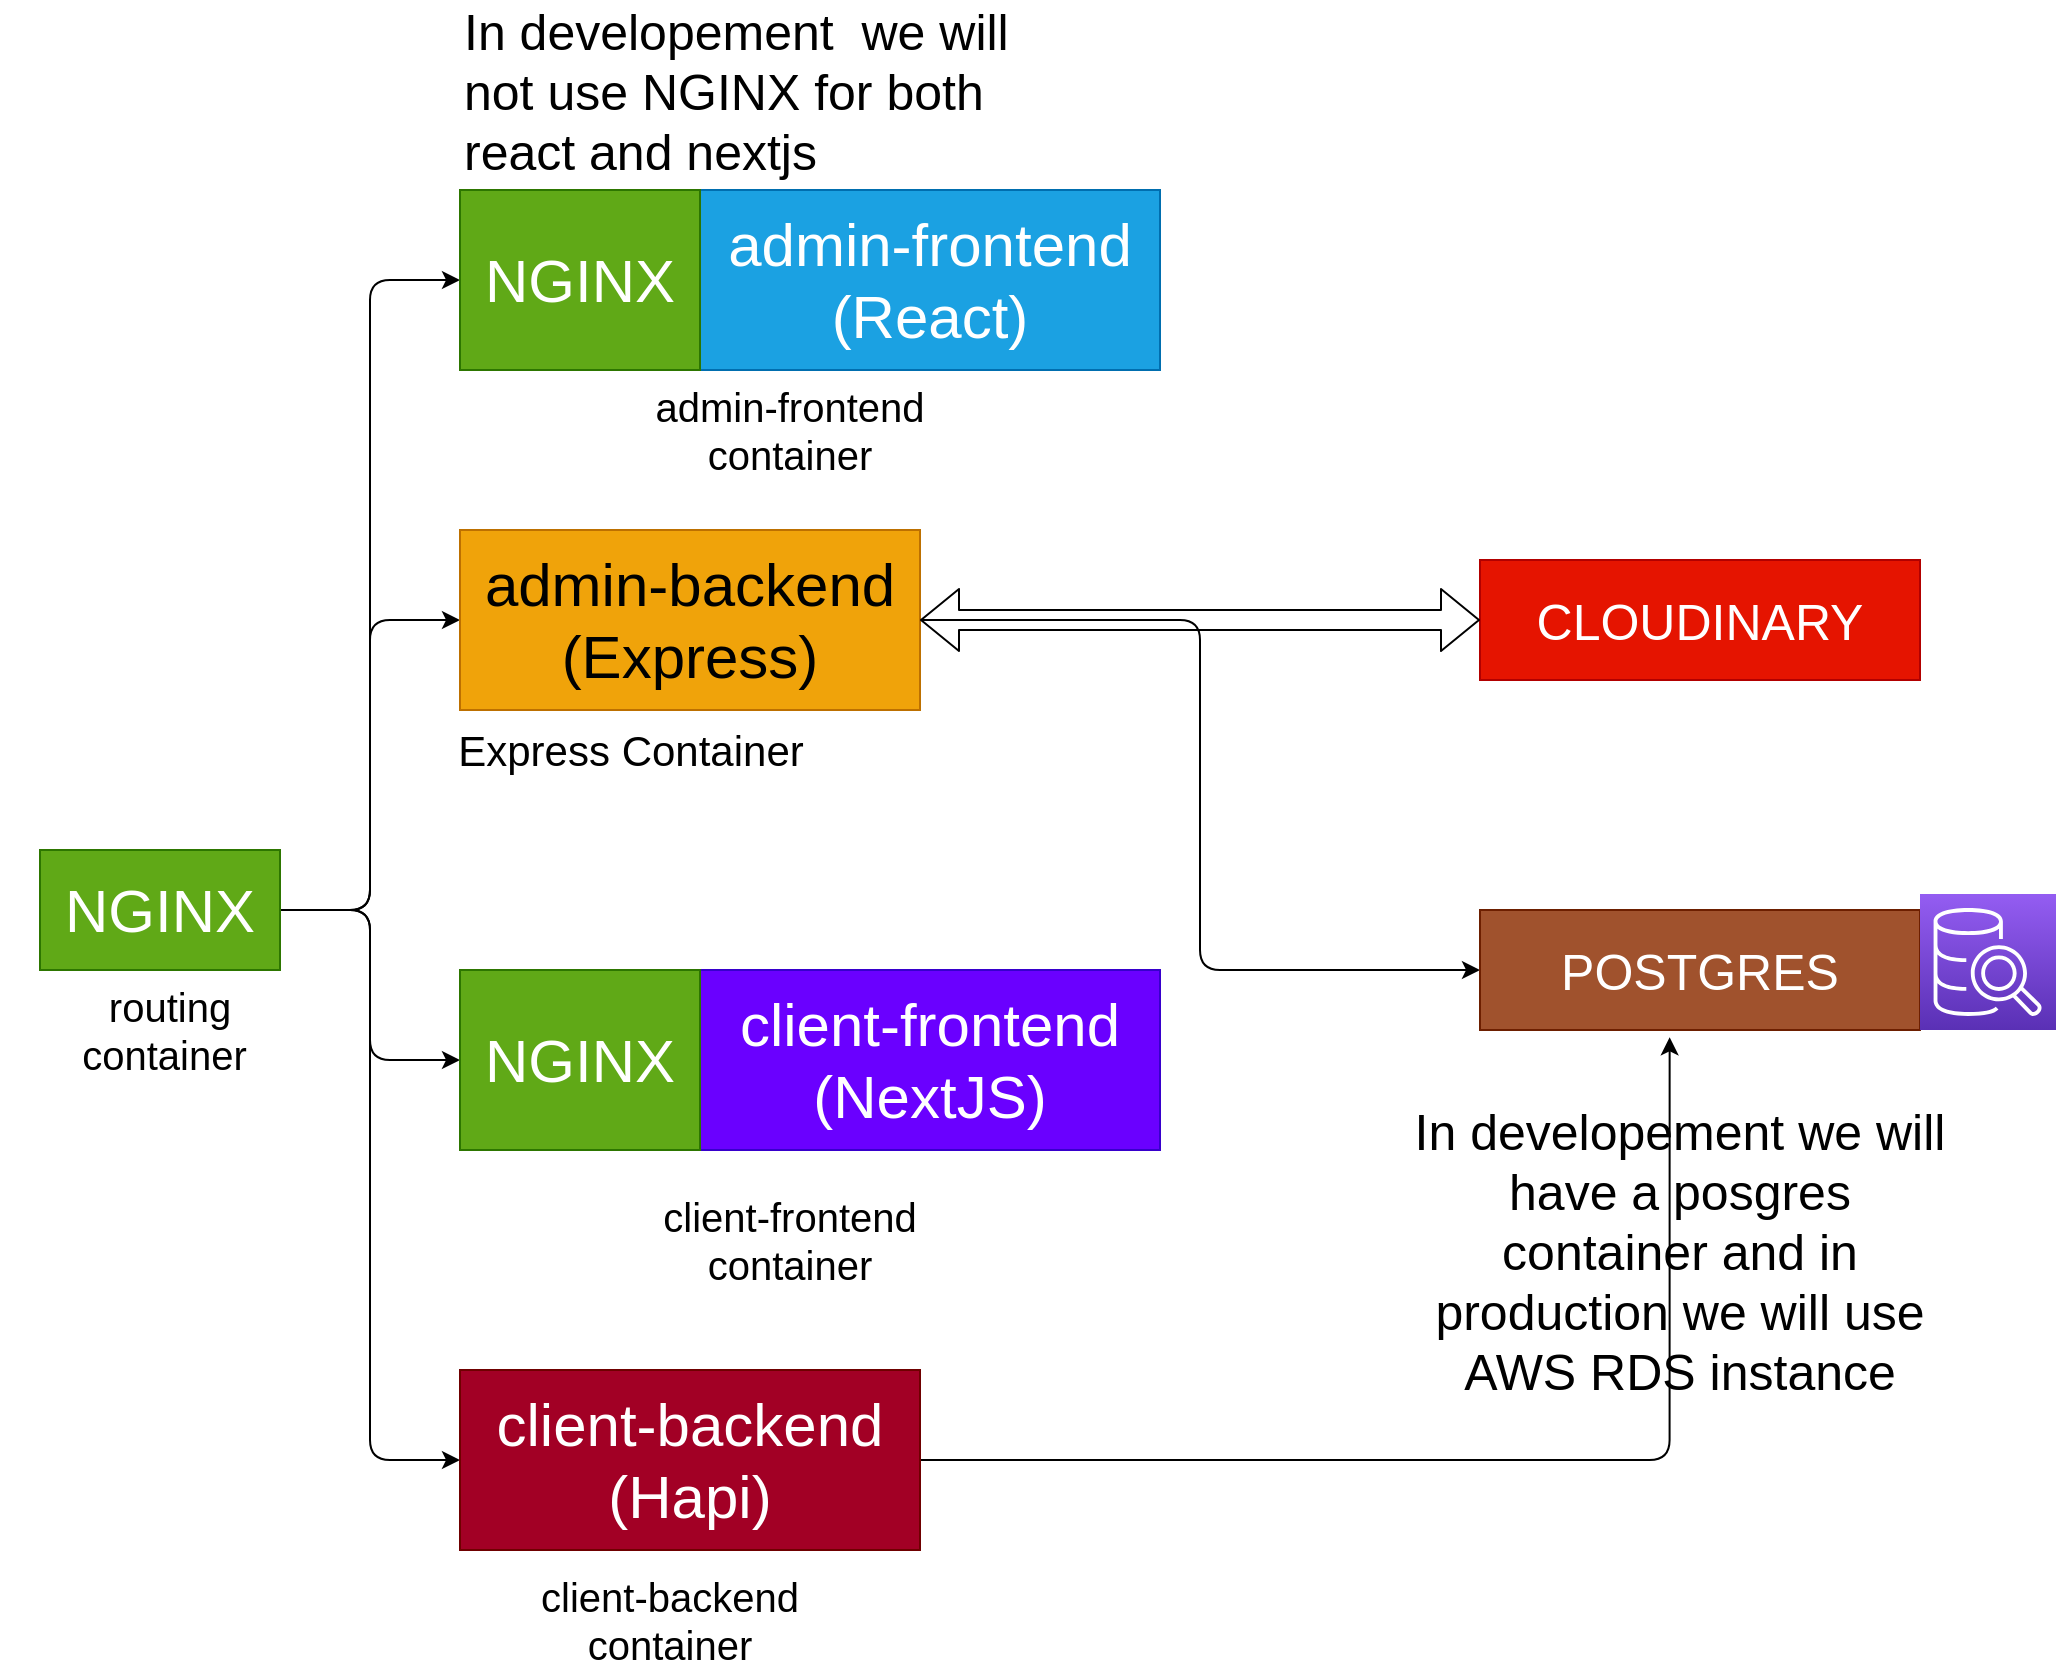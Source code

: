<mxfile>
    <diagram id="6GGwwaXmXN7I2rmmZUAq" name="App architecture">
        <mxGraphModel dx="1820" dy="1306" grid="1" gridSize="10" guides="1" tooltips="1" connect="1" arrows="1" fold="1" page="0" pageScale="1" pageWidth="827" pageHeight="1169" math="0" shadow="0">
            <root>
                <mxCell id="0"/>
                <mxCell id="1" parent="0"/>
                <mxCell id="q51EdbNp2aHsAlou9teM-16" style="edgeStyle=elbowEdgeStyle;html=1;entryX=0;entryY=0.5;entryDx=0;entryDy=0;" parent="1" source="q51EdbNp2aHsAlou9teM-2" target="q51EdbNp2aHsAlou9teM-4" edge="1">
                    <mxGeometry relative="1" as="geometry"/>
                </mxCell>
                <mxCell id="q51EdbNp2aHsAlou9teM-17" style="edgeStyle=elbowEdgeStyle;html=1;entryX=0;entryY=0.5;entryDx=0;entryDy=0;" parent="1" source="q51EdbNp2aHsAlou9teM-2" target="q51EdbNp2aHsAlou9teM-10" edge="1">
                    <mxGeometry relative="1" as="geometry"/>
                </mxCell>
                <mxCell id="q51EdbNp2aHsAlou9teM-18" style="edgeStyle=elbowEdgeStyle;html=1;entryX=0;entryY=0.5;entryDx=0;entryDy=0;" parent="1" source="q51EdbNp2aHsAlou9teM-2" target="q51EdbNp2aHsAlou9teM-8" edge="1">
                    <mxGeometry relative="1" as="geometry"/>
                </mxCell>
                <mxCell id="q51EdbNp2aHsAlou9teM-19" style="edgeStyle=elbowEdgeStyle;html=1;entryX=0;entryY=0.5;entryDx=0;entryDy=0;" parent="1" source="q51EdbNp2aHsAlou9teM-2" target="2" edge="1">
                    <mxGeometry relative="1" as="geometry"/>
                </mxCell>
                <mxCell id="q51EdbNp2aHsAlou9teM-2" value="&lt;font style=&quot;font-size: 30px&quot;&gt;NGINX&lt;/font&gt;" style="rounded=0;whiteSpace=wrap;html=1;fillColor=#60a917;strokeColor=#2D7600;fontColor=#ffffff;" parent="1" vertex="1">
                    <mxGeometry x="-200" y="560" width="120" height="60" as="geometry"/>
                </mxCell>
                <mxCell id="q51EdbNp2aHsAlou9teM-3" value="&lt;font style=&quot;font-size: 30px&quot;&gt;admin-frontend&lt;br&gt;(React)&lt;br&gt;&lt;/font&gt;" style="rounded=0;whiteSpace=wrap;html=1;fillColor=#1ba1e2;strokeColor=#006EAF;fontColor=#ffffff;" parent="1" vertex="1">
                    <mxGeometry x="130" y="230" width="230" height="90" as="geometry"/>
                </mxCell>
                <mxCell id="q51EdbNp2aHsAlou9teM-4" value="&lt;font style=&quot;font-size: 30px&quot;&gt;NGINX&lt;/font&gt;" style="rounded=0;whiteSpace=wrap;html=1;fillColor=#60a917;strokeColor=#2D7600;fontColor=#ffffff;" parent="1" vertex="1">
                    <mxGeometry x="10" y="230" width="120" height="90" as="geometry"/>
                </mxCell>
                <mxCell id="q51EdbNp2aHsAlou9teM-5" value="&lt;font style=&quot;font-size: 20px&quot;&gt;routing &lt;br&gt;container&amp;nbsp;&lt;/font&gt;" style="text;html=1;strokeColor=none;fillColor=none;align=center;verticalAlign=middle;whiteSpace=wrap;rounded=0;" parent="1" vertex="1">
                    <mxGeometry x="-220" y="640" width="170" height="20" as="geometry"/>
                </mxCell>
                <mxCell id="q51EdbNp2aHsAlou9teM-6" value="&lt;span style=&quot;font-size: 20px&quot;&gt;admin-frontend container&lt;/span&gt;" style="text;html=1;strokeColor=none;fillColor=none;align=center;verticalAlign=middle;whiteSpace=wrap;rounded=0;" parent="1" vertex="1">
                    <mxGeometry x="90" y="340" width="170" height="20" as="geometry"/>
                </mxCell>
                <mxCell id="q51EdbNp2aHsAlou9teM-7" value="&lt;font style=&quot;font-size: 30px&quot;&gt;client-frontend&lt;br&gt;(NextJS)&lt;br&gt;&lt;/font&gt;" style="rounded=0;whiteSpace=wrap;html=1;fillColor=#6a00ff;strokeColor=#3700CC;fontColor=#ffffff;" parent="1" vertex="1">
                    <mxGeometry x="130" y="620" width="230" height="90" as="geometry"/>
                </mxCell>
                <mxCell id="q51EdbNp2aHsAlou9teM-8" value="&lt;font style=&quot;font-size: 30px&quot;&gt;NGINX&lt;/font&gt;" style="rounded=0;whiteSpace=wrap;html=1;fillColor=#60a917;strokeColor=#2D7600;fontColor=#ffffff;" parent="1" vertex="1">
                    <mxGeometry x="10" y="620" width="120" height="90" as="geometry"/>
                </mxCell>
                <mxCell id="q51EdbNp2aHsAlou9teM-9" value="&lt;span style=&quot;font-size: 20px&quot;&gt;client-frontend container&lt;/span&gt;" style="text;html=1;strokeColor=none;fillColor=none;align=center;verticalAlign=middle;whiteSpace=wrap;rounded=0;" parent="1" vertex="1">
                    <mxGeometry x="90" y="730" width="170" height="50" as="geometry"/>
                </mxCell>
                <mxCell id="q51EdbNp2aHsAlou9teM-23" style="edgeStyle=elbowEdgeStyle;html=1;entryX=0;entryY=0.5;entryDx=0;entryDy=0;" parent="1" source="q51EdbNp2aHsAlou9teM-10" target="q51EdbNp2aHsAlou9teM-21" edge="1">
                    <mxGeometry relative="1" as="geometry"/>
                </mxCell>
                <mxCell id="q51EdbNp2aHsAlou9teM-10" value="&lt;font style=&quot;font-size: 30px&quot;&gt;admin-backend&lt;br&gt;(Express)&lt;br&gt;&lt;/font&gt;" style="rounded=0;whiteSpace=wrap;html=1;fillColor=#f0a30a;strokeColor=#BD7000;fontColor=#000000;" parent="1" vertex="1">
                    <mxGeometry x="10" y="400" width="230" height="90" as="geometry"/>
                </mxCell>
                <mxCell id="7" style="edgeStyle=orthogonalEdgeStyle;html=1;entryX=0.431;entryY=1.061;entryDx=0;entryDy=0;entryPerimeter=0;fontSize=21;" parent="1" source="2" target="q51EdbNp2aHsAlou9teM-21" edge="1">
                    <mxGeometry relative="1" as="geometry"/>
                </mxCell>
                <mxCell id="2" value="&lt;font style=&quot;font-size: 30px&quot;&gt;client-backend&lt;br&gt;(Hapi)&lt;br&gt;&lt;/font&gt;" style="rounded=0;whiteSpace=wrap;html=1;fillColor=#a20025;strokeColor=#6F0000;fontColor=#ffffff;" parent="1" vertex="1">
                    <mxGeometry x="10" y="820" width="230" height="90" as="geometry"/>
                </mxCell>
                <mxCell id="3" value="Express Container" style="text;html=1;align=center;verticalAlign=middle;resizable=0;points=[];autosize=1;strokeColor=none;fontSize=21;" parent="1" vertex="1">
                    <mxGeometry y="495" width="190" height="30" as="geometry"/>
                </mxCell>
                <mxCell id="q51EdbNp2aHsAlou9teM-11" value="&lt;span style=&quot;font-size: 20px&quot;&gt;client-backend container&lt;/span&gt;" style="text;html=1;strokeColor=none;fillColor=none;align=center;verticalAlign=middle;whiteSpace=wrap;rounded=0;" parent="1" vertex="1">
                    <mxGeometry x="30" y="920" width="170" height="50" as="geometry"/>
                </mxCell>
                <mxCell id="q51EdbNp2aHsAlou9teM-20" value="&lt;font style=&quot;font-size: 25px&quot;&gt;CLOUDINARY&lt;/font&gt;" style="rounded=0;whiteSpace=wrap;html=1;fillColor=#e51400;strokeColor=#B20000;fontColor=#ffffff;" parent="1" vertex="1">
                    <mxGeometry x="520" y="415" width="220" height="60" as="geometry"/>
                </mxCell>
                <mxCell id="q51EdbNp2aHsAlou9teM-21" value="&lt;font style=&quot;font-size: 25px&quot;&gt;POSTGRES&lt;/font&gt;" style="rounded=0;whiteSpace=wrap;html=1;fillColor=#a0522d;strokeColor=#6D1F00;fontColor=#ffffff;" parent="1" vertex="1">
                    <mxGeometry x="520" y="590" width="220" height="60" as="geometry"/>
                </mxCell>
                <mxCell id="8" value="" style="shape=flexArrow;endArrow=classic;startArrow=classic;html=1;fontSize=21;entryX=0;entryY=0.5;entryDx=0;entryDy=0;exitX=1;exitY=0.5;exitDx=0;exitDy=0;" parent="1" source="q51EdbNp2aHsAlou9teM-10" target="q51EdbNp2aHsAlou9teM-20" edge="1">
                    <mxGeometry width="100" height="100" relative="1" as="geometry">
                        <mxPoint x="250" y="450" as="sourcePoint"/>
                        <mxPoint x="440" y="550" as="targetPoint"/>
                    </mxGeometry>
                </mxCell>
                <mxCell id="q51EdbNp2aHsAlou9teM-25" value="&lt;font style=&quot;font-size: 25px&quot;&gt;In developement we will have a posgres container and in production we will use AWS RDS instance&lt;/font&gt;" style="text;html=1;strokeColor=none;fillColor=none;align=center;verticalAlign=middle;whiteSpace=wrap;rounded=0;" parent="1" vertex="1">
                    <mxGeometry x="480" y="750" width="280" height="20" as="geometry"/>
                </mxCell>
                <mxCell id="q51EdbNp2aHsAlou9teM-26" value="&lt;font style=&quot;font-size: 25px&quot;&gt;In developement&amp;nbsp; we will not use NGINX for both react and nextjs&lt;/font&gt;" style="text;html=1;strokeColor=none;fillColor=none;align=left;verticalAlign=middle;whiteSpace=wrap;rounded=0;" parent="1" vertex="1">
                    <mxGeometry x="10" y="170" width="280" height="20" as="geometry"/>
                </mxCell>
                <mxCell id="q51EdbNp2aHsAlou9teM-27" value="" style="points=[[0,0,0],[0.25,0,0],[0.5,0,0],[0.75,0,0],[1,0,0],[0,1,0],[0.25,1,0],[0.5,1,0],[0.75,1,0],[1,1,0],[0,0.25,0],[0,0.5,0],[0,0.75,0],[1,0.25,0],[1,0.5,0],[1,0.75,0]];outlineConnect=0;fontColor=#232F3E;gradientColor=#945DF2;gradientDirection=north;fillColor=#5A30B5;strokeColor=#ffffff;dashed=0;verticalLabelPosition=bottom;verticalAlign=top;align=center;html=1;fontSize=12;fontStyle=0;aspect=fixed;shape=mxgraph.aws4.resourceIcon;resIcon=mxgraph.aws4.sql_workbench;" parent="1" vertex="1">
                    <mxGeometry x="740" y="582" width="68" height="68" as="geometry"/>
                </mxCell>
            </root>
        </mxGraphModel>
    </diagram>
    <diagram id="w0XgXi7K_u5LhEjVhoiw" name="Git Workflow">
        <mxGraphModel dx="2826" dy="1523" grid="1" gridSize="10" guides="1" tooltips="1" connect="1" arrows="1" fold="1" page="1" pageScale="1" pageWidth="1169" pageHeight="827" math="0" shadow="0">
            <root>
                <mxCell id="lx9RsCOpGuzKp66f4HoC-0"/>
                <mxCell id="lx9RsCOpGuzKp66f4HoC-1" parent="lx9RsCOpGuzKp66f4HoC-0"/>
                <mxCell id="lx9RsCOpGuzKp66f4HoC-11" style="edgeStyle=none;html=1;entryX=0;entryY=0.5;entryDx=0;entryDy=0;fillColor=#d80073;strokeColor=#A50040;" parent="lx9RsCOpGuzKp66f4HoC-1" source="lx9RsCOpGuzKp66f4HoC-2" target="lx9RsCOpGuzKp66f4HoC-3" edge="1">
                    <mxGeometry relative="1" as="geometry"/>
                </mxCell>
                <mxCell id="lx9RsCOpGuzKp66f4HoC-2" value="" style="ellipse;whiteSpace=wrap;html=1;aspect=fixed;fillColor=#d80073;strokeColor=#A50040;fontColor=#ffffff;" parent="lx9RsCOpGuzKp66f4HoC-1" vertex="1">
                    <mxGeometry x="250" y="270" width="80" height="80" as="geometry"/>
                </mxCell>
                <mxCell id="lx9RsCOpGuzKp66f4HoC-12" style="edgeStyle=none;html=1;entryX=0;entryY=0.5;entryDx=0;entryDy=0;fillColor=#d80073;strokeColor=#A50040;" parent="lx9RsCOpGuzKp66f4HoC-1" source="lx9RsCOpGuzKp66f4HoC-3" target="lx9RsCOpGuzKp66f4HoC-4" edge="1">
                    <mxGeometry relative="1" as="geometry"/>
                </mxCell>
                <mxCell id="lx9RsCOpGuzKp66f4HoC-3" value="" style="ellipse;whiteSpace=wrap;html=1;aspect=fixed;fillColor=#d80073;strokeColor=#A50040;fontColor=#ffffff;" parent="lx9RsCOpGuzKp66f4HoC-1" vertex="1">
                    <mxGeometry x="540" y="270" width="80" height="80" as="geometry"/>
                </mxCell>
                <mxCell id="lx9RsCOpGuzKp66f4HoC-4" value="" style="ellipse;whiteSpace=wrap;html=1;aspect=fixed;fillColor=#d80073;strokeColor=#A50040;fontColor=#ffffff;" parent="lx9RsCOpGuzKp66f4HoC-1" vertex="1">
                    <mxGeometry x="800" y="270" width="80" height="80" as="geometry"/>
                </mxCell>
                <mxCell id="lx9RsCOpGuzKp66f4HoC-10" style="edgeStyle=none;html=1;fillColor=#d80073;strokeColor=#A50040;" parent="lx9RsCOpGuzKp66f4HoC-1" source="lx9RsCOpGuzKp66f4HoC-5" target="lx9RsCOpGuzKp66f4HoC-2" edge="1">
                    <mxGeometry relative="1" as="geometry"/>
                </mxCell>
                <mxCell id="lx9RsCOpGuzKp66f4HoC-5" value="" style="ellipse;whiteSpace=wrap;html=1;aspect=fixed;fillColor=#d80073;strokeColor=#A50040;fontColor=#ffffff;" parent="lx9RsCOpGuzKp66f4HoC-1" vertex="1">
                    <mxGeometry x="-80" y="270" width="80" height="80" as="geometry"/>
                </mxCell>
                <mxCell id="lx9RsCOpGuzKp66f4HoC-9" style="edgeStyle=none;html=1;entryX=0;entryY=0.5;entryDx=0;entryDy=0;fillColor=#d80073;strokeColor=#A50040;" parent="lx9RsCOpGuzKp66f4HoC-1" source="lx9RsCOpGuzKp66f4HoC-6" target="lx9RsCOpGuzKp66f4HoC-5" edge="1">
                    <mxGeometry relative="1" as="geometry"/>
                </mxCell>
                <mxCell id="lx9RsCOpGuzKp66f4HoC-6" value="" style="ellipse;whiteSpace=wrap;html=1;aspect=fixed;fillColor=#d80073;strokeColor=#A50040;fontColor=#ffffff;" parent="lx9RsCOpGuzKp66f4HoC-1" vertex="1">
                    <mxGeometry x="-420" y="270" width="80" height="80" as="geometry"/>
                </mxCell>
                <mxCell id="lx9RsCOpGuzKp66f4HoC-8" style="edgeStyle=none;html=1;entryX=0;entryY=0.5;entryDx=0;entryDy=0;fillColor=#d80073;strokeColor=#A50040;" parent="lx9RsCOpGuzKp66f4HoC-1" source="lx9RsCOpGuzKp66f4HoC-7" target="lx9RsCOpGuzKp66f4HoC-6" edge="1">
                    <mxGeometry relative="1" as="geometry"/>
                </mxCell>
                <mxCell id="lx9RsCOpGuzKp66f4HoC-7" value="" style="ellipse;whiteSpace=wrap;html=1;aspect=fixed;fillColor=#d80073;strokeColor=#A50040;fontColor=#ffffff;" parent="lx9RsCOpGuzKp66f4HoC-1" vertex="1">
                    <mxGeometry x="-820" y="270" width="80" height="80" as="geometry"/>
                </mxCell>
                <mxCell id="lx9RsCOpGuzKp66f4HoC-31" style="edgeStyle=none;html=1;entryX=0;entryY=0.5;entryDx=0;entryDy=0;" parent="lx9RsCOpGuzKp66f4HoC-1" source="lx9RsCOpGuzKp66f4HoC-27" target="lx9RsCOpGuzKp66f4HoC-28" edge="1">
                    <mxGeometry relative="1" as="geometry"/>
                </mxCell>
                <mxCell id="lx9RsCOpGuzKp66f4HoC-49" style="edgeStyle=none;html=1;" parent="lx9RsCOpGuzKp66f4HoC-1" source="lx9RsCOpGuzKp66f4HoC-27" target="lx9RsCOpGuzKp66f4HoC-37" edge="1">
                    <mxGeometry relative="1" as="geometry"/>
                </mxCell>
                <mxCell id="lx9RsCOpGuzKp66f4HoC-27" value="" style="ellipse;whiteSpace=wrap;html=1;aspect=fixed;fillColor=#0050ef;strokeColor=#001DBC;fontColor=#ffffff;" parent="lx9RsCOpGuzKp66f4HoC-1" vertex="1">
                    <mxGeometry x="-820" y="460" width="80" height="80" as="geometry"/>
                </mxCell>
                <mxCell id="lx9RsCOpGuzKp66f4HoC-32" style="edgeStyle=none;html=1;entryX=0;entryY=0.5;entryDx=0;entryDy=0;" parent="lx9RsCOpGuzKp66f4HoC-1" source="lx9RsCOpGuzKp66f4HoC-28" target="lx9RsCOpGuzKp66f4HoC-29" edge="1">
                    <mxGeometry relative="1" as="geometry"/>
                </mxCell>
                <mxCell id="lx9RsCOpGuzKp66f4HoC-28" value="" style="ellipse;whiteSpace=wrap;html=1;aspect=fixed;fillColor=#0050ef;strokeColor=#001DBC;fontColor=#ffffff;" parent="lx9RsCOpGuzKp66f4HoC-1" vertex="1">
                    <mxGeometry x="-430" y="460" width="80" height="80" as="geometry"/>
                </mxCell>
                <mxCell id="lx9RsCOpGuzKp66f4HoC-33" style="edgeStyle=none;html=1;entryX=0;entryY=0.5;entryDx=0;entryDy=0;" parent="lx9RsCOpGuzKp66f4HoC-1" source="lx9RsCOpGuzKp66f4HoC-29" target="lx9RsCOpGuzKp66f4HoC-30" edge="1">
                    <mxGeometry relative="1" as="geometry"/>
                </mxCell>
                <mxCell id="lx9RsCOpGuzKp66f4HoC-29" value="" style="ellipse;whiteSpace=wrap;html=1;aspect=fixed;fillColor=#0050ef;strokeColor=#001DBC;fontColor=#ffffff;" parent="lx9RsCOpGuzKp66f4HoC-1" vertex="1">
                    <mxGeometry x="-80" y="460" width="80" height="80" as="geometry"/>
                </mxCell>
                <mxCell id="lx9RsCOpGuzKp66f4HoC-36" style="edgeStyle=none;html=1;entryX=0;entryY=1;entryDx=0;entryDy=0;" parent="lx9RsCOpGuzKp66f4HoC-1" source="lx9RsCOpGuzKp66f4HoC-30" target="lx9RsCOpGuzKp66f4HoC-3" edge="1">
                    <mxGeometry relative="1" as="geometry"/>
                </mxCell>
                <mxCell id="lx9RsCOpGuzKp66f4HoC-30" value="" style="ellipse;whiteSpace=wrap;html=1;aspect=fixed;fillColor=#0050ef;strokeColor=#001DBC;fontColor=#ffffff;" parent="lx9RsCOpGuzKp66f4HoC-1" vertex="1">
                    <mxGeometry x="250" y="460" width="80" height="80" as="geometry"/>
                </mxCell>
                <mxCell id="lx9RsCOpGuzKp66f4HoC-34" value="&lt;font style=&quot;font-size: 30px&quot;&gt;Master&lt;/font&gt;" style="text;html=1;strokeColor=none;fillColor=none;align=center;verticalAlign=middle;whiteSpace=wrap;rounded=0;" parent="lx9RsCOpGuzKp66f4HoC-1" vertex="1">
                    <mxGeometry x="-1020" y="230" width="40" height="20" as="geometry"/>
                </mxCell>
                <mxCell id="lx9RsCOpGuzKp66f4HoC-35" value="&lt;font style=&quot;font-size: 30px&quot;&gt;Developement&lt;/font&gt;" style="text;html=1;strokeColor=none;fillColor=none;align=center;verticalAlign=middle;whiteSpace=wrap;rounded=0;" parent="lx9RsCOpGuzKp66f4HoC-1" vertex="1">
                    <mxGeometry x="-750" y="430" width="40" height="20" as="geometry"/>
                </mxCell>
                <mxCell id="lx9RsCOpGuzKp66f4HoC-50" style="edgeStyle=none;html=1;entryX=0.5;entryY=0;entryDx=0;entryDy=0;" parent="lx9RsCOpGuzKp66f4HoC-1" source="lx9RsCOpGuzKp66f4HoC-37" target="lx9RsCOpGuzKp66f4HoC-44" edge="1">
                    <mxGeometry relative="1" as="geometry"/>
                </mxCell>
                <mxCell id="lx9RsCOpGuzKp66f4HoC-51" style="edgeStyle=none;html=1;" parent="lx9RsCOpGuzKp66f4HoC-1" source="lx9RsCOpGuzKp66f4HoC-37" target="lx9RsCOpGuzKp66f4HoC-42" edge="1">
                    <mxGeometry relative="1" as="geometry"/>
                </mxCell>
                <mxCell id="lx9RsCOpGuzKp66f4HoC-37" value="" style="ellipse;whiteSpace=wrap;html=1;aspect=fixed;fillColor=#60a917;strokeColor=#2D7600;fontColor=#ffffff;" parent="lx9RsCOpGuzKp66f4HoC-1" vertex="1">
                    <mxGeometry x="-820" y="630" width="80" height="80" as="geometry"/>
                </mxCell>
                <mxCell id="lx9RsCOpGuzKp66f4HoC-39" style="edgeStyle=none;html=1;entryX=0;entryY=0.5;entryDx=0;entryDy=0;" parent="lx9RsCOpGuzKp66f4HoC-1" source="lx9RsCOpGuzKp66f4HoC-38" target="lx9RsCOpGuzKp66f4HoC-27" edge="1">
                    <mxGeometry relative="1" as="geometry"/>
                </mxCell>
                <mxCell id="lx9RsCOpGuzKp66f4HoC-40" style="edgeStyle=none;html=1;entryX=0;entryY=0.5;entryDx=0;entryDy=0;" parent="lx9RsCOpGuzKp66f4HoC-1" source="lx9RsCOpGuzKp66f4HoC-38" target="lx9RsCOpGuzKp66f4HoC-7" edge="1">
                    <mxGeometry relative="1" as="geometry"/>
                </mxCell>
                <mxCell id="lx9RsCOpGuzKp66f4HoC-38" value="" style="ellipse;whiteSpace=wrap;html=1;aspect=fixed;fillColor=#d80073;strokeColor=#A50040;fontColor=#ffffff;" parent="lx9RsCOpGuzKp66f4HoC-1" vertex="1">
                    <mxGeometry x="-1050" y="270" width="80" height="80" as="geometry"/>
                </mxCell>
                <mxCell id="lx9RsCOpGuzKp66f4HoC-53" style="edgeStyle=none;html=1;" parent="lx9RsCOpGuzKp66f4HoC-1" source="lx9RsCOpGuzKp66f4HoC-42" target="lx9RsCOpGuzKp66f4HoC-43" edge="1">
                    <mxGeometry relative="1" as="geometry"/>
                </mxCell>
                <mxCell id="lx9RsCOpGuzKp66f4HoC-42" value="" style="ellipse;whiteSpace=wrap;html=1;aspect=fixed;fillColor=#60a917;strokeColor=#2D7600;fontColor=#ffffff;" parent="lx9RsCOpGuzKp66f4HoC-1" vertex="1">
                    <mxGeometry x="-420" y="630" width="80" height="80" as="geometry"/>
                </mxCell>
                <mxCell id="lx9RsCOpGuzKp66f4HoC-55" style="edgeStyle=none;html=1;entryX=0;entryY=1;entryDx=0;entryDy=0;" parent="lx9RsCOpGuzKp66f4HoC-1" source="lx9RsCOpGuzKp66f4HoC-43" target="lx9RsCOpGuzKp66f4HoC-30" edge="1">
                    <mxGeometry relative="1" as="geometry"/>
                </mxCell>
                <mxCell id="lx9RsCOpGuzKp66f4HoC-43" value="" style="ellipse;whiteSpace=wrap;html=1;aspect=fixed;fillColor=#60a917;strokeColor=#2D7600;fontColor=#ffffff;" parent="lx9RsCOpGuzKp66f4HoC-1" vertex="1">
                    <mxGeometry x="-70" y="630" width="80" height="80" as="geometry"/>
                </mxCell>
                <mxCell id="lx9RsCOpGuzKp66f4HoC-52" style="edgeStyle=none;html=1;entryX=0;entryY=0.5;entryDx=0;entryDy=0;" parent="lx9RsCOpGuzKp66f4HoC-1" source="lx9RsCOpGuzKp66f4HoC-44" target="lx9RsCOpGuzKp66f4HoC-45" edge="1">
                    <mxGeometry relative="1" as="geometry"/>
                </mxCell>
                <mxCell id="lx9RsCOpGuzKp66f4HoC-44" value="" style="ellipse;whiteSpace=wrap;html=1;aspect=fixed;fillColor=#a20025;strokeColor=#6F0000;fontColor=#ffffff;" parent="lx9RsCOpGuzKp66f4HoC-1" vertex="1">
                    <mxGeometry x="-820" y="770" width="80" height="80" as="geometry"/>
                </mxCell>
                <mxCell id="lx9RsCOpGuzKp66f4HoC-54" style="edgeStyle=none;html=1;entryX=0;entryY=0.5;entryDx=0;entryDy=0;" parent="lx9RsCOpGuzKp66f4HoC-1" source="lx9RsCOpGuzKp66f4HoC-45" target="lx9RsCOpGuzKp66f4HoC-46" edge="1">
                    <mxGeometry relative="1" as="geometry"/>
                </mxCell>
                <mxCell id="lx9RsCOpGuzKp66f4HoC-45" value="" style="ellipse;whiteSpace=wrap;html=1;aspect=fixed;fillColor=#a20025;strokeColor=#6F0000;fontColor=#ffffff;" parent="lx9RsCOpGuzKp66f4HoC-1" vertex="1">
                    <mxGeometry x="-420" y="770" width="80" height="80" as="geometry"/>
                </mxCell>
                <mxCell id="lx9RsCOpGuzKp66f4HoC-56" style="edgeStyle=none;html=1;entryX=0;entryY=1;entryDx=0;entryDy=0;" parent="lx9RsCOpGuzKp66f4HoC-1" source="lx9RsCOpGuzKp66f4HoC-46" target="lx9RsCOpGuzKp66f4HoC-30" edge="1">
                    <mxGeometry relative="1" as="geometry"/>
                </mxCell>
                <mxCell id="lx9RsCOpGuzKp66f4HoC-46" value="" style="ellipse;whiteSpace=wrap;html=1;aspect=fixed;fillColor=#a20025;strokeColor=#6F0000;fontColor=#ffffff;" parent="lx9RsCOpGuzKp66f4HoC-1" vertex="1">
                    <mxGeometry x="-70" y="770" width="80" height="80" as="geometry"/>
                </mxCell>
                <mxCell id="lx9RsCOpGuzKp66f4HoC-47" value="&lt;font style=&quot;font-size: 30px&quot;&gt;Feature/adding_dockerignore&lt;/font&gt;" style="text;html=1;strokeColor=none;fillColor=none;align=center;verticalAlign=middle;whiteSpace=wrap;rounded=0;" parent="lx9RsCOpGuzKp66f4HoC-1" vertex="1">
                    <mxGeometry x="-710" y="600" width="170" height="20" as="geometry"/>
                </mxCell>
                <mxCell id="lx9RsCOpGuzKp66f4HoC-48" value="&lt;font style=&quot;font-size: 30px&quot;&gt;Feature/adding_docker_compose&lt;/font&gt;" style="text;html=1;strokeColor=none;fillColor=none;align=center;verticalAlign=middle;whiteSpace=wrap;rounded=0;" parent="lx9RsCOpGuzKp66f4HoC-1" vertex="1">
                    <mxGeometry x="-680" y="740" width="170" height="20" as="geometry"/>
                </mxCell>
                <mxCell id="lx9RsCOpGuzKp66f4HoC-57" value="&lt;font style=&quot;font-size: 30px&quot;&gt;Final Code&lt;/font&gt;" style="text;html=1;strokeColor=none;fillColor=none;align=center;verticalAlign=middle;whiteSpace=wrap;rounded=0;" parent="lx9RsCOpGuzKp66f4HoC-1" vertex="1">
                    <mxGeometry x="810" y="220" width="160" height="50" as="geometry"/>
                </mxCell>
            </root>
        </mxGraphModel>
    </diagram>
</mxfile>